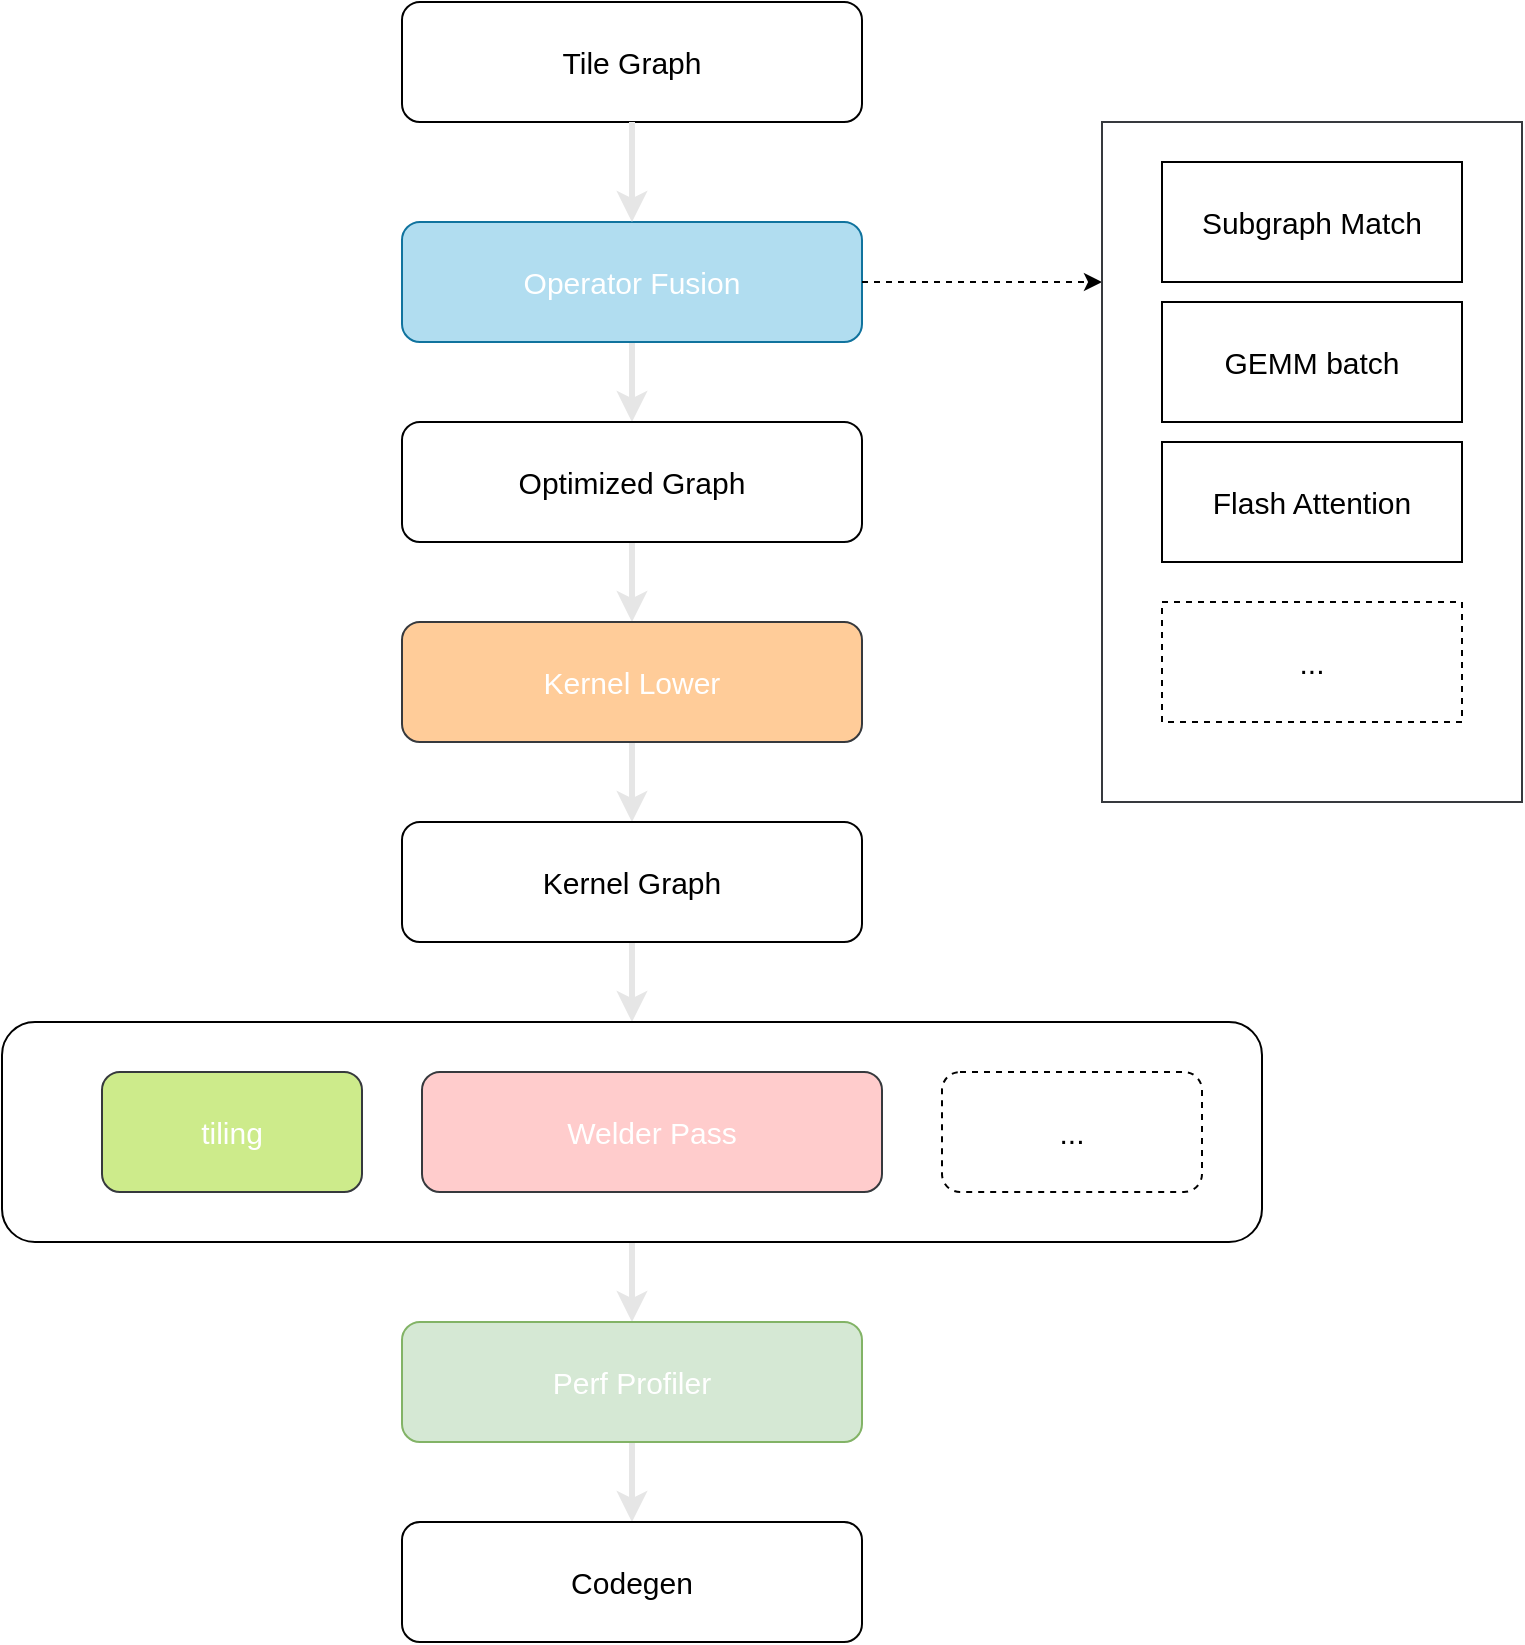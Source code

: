 <mxfile version="22.0.3" type="device">
  <diagram name="第 1 页" id="atiyN8v-rfrlf5Acp6FR">
    <mxGraphModel dx="1242" dy="907" grid="1" gridSize="10" guides="1" tooltips="1" connect="1" arrows="1" fold="1" page="1" pageScale="1" pageWidth="827" pageHeight="1169" math="0" shadow="0">
      <root>
        <mxCell id="0" />
        <mxCell id="1" parent="0" />
        <mxCell id="STGnz_FcKIcirEzFvU5I-5" value="" style="rounded=1;whiteSpace=wrap;html=1;shadow=0;" vertex="1" parent="1">
          <mxGeometry x="250" y="170" width="230" height="60" as="geometry" />
        </mxCell>
        <mxCell id="STGnz_FcKIcirEzFvU5I-6" value="&lt;font style=&quot;font-size: 15px;&quot;&gt;Tile Graph&lt;/font&gt;" style="text;html=1;strokeColor=none;fillColor=none;align=center;verticalAlign=middle;whiteSpace=wrap;rounded=0;" vertex="1" parent="1">
          <mxGeometry x="305" y="185" width="120" height="30" as="geometry" />
        </mxCell>
        <mxCell id="STGnz_FcKIcirEzFvU5I-11" value="" style="edgeStyle=orthogonalEdgeStyle;rounded=0;orthogonalLoop=1;jettySize=auto;html=1;strokeWidth=3;strokeColor=#E6E6E6;exitX=0.5;exitY=1;exitDx=0;exitDy=0;" edge="1" parent="1" source="STGnz_FcKIcirEzFvU5I-7" target="STGnz_FcKIcirEzFvU5I-9">
          <mxGeometry relative="1" as="geometry" />
        </mxCell>
        <mxCell id="STGnz_FcKIcirEzFvU5I-7" value="&lt;font color=&quot;#ffffff&quot; style=&quot;font-size: 15px;&quot;&gt;Operator Fusion&lt;/font&gt;" style="rounded=1;whiteSpace=wrap;html=1;fillColor=#b1ddf0;strokeColor=#10739e;" vertex="1" parent="1">
          <mxGeometry x="250" y="280" width="230" height="60" as="geometry" />
        </mxCell>
        <mxCell id="STGnz_FcKIcirEzFvU5I-8" value="" style="endArrow=classic;html=1;rounded=0;exitX=0.5;exitY=1;exitDx=0;exitDy=0;entryX=0.5;entryY=0;entryDx=0;entryDy=0;strokeColor=#E6E6E6;strokeWidth=3;" edge="1" parent="1" source="STGnz_FcKIcirEzFvU5I-5" target="STGnz_FcKIcirEzFvU5I-7">
          <mxGeometry width="50" height="50" relative="1" as="geometry">
            <mxPoint x="370" y="260" as="sourcePoint" />
            <mxPoint x="420" y="210" as="targetPoint" />
          </mxGeometry>
        </mxCell>
        <mxCell id="STGnz_FcKIcirEzFvU5I-15" value="" style="edgeStyle=orthogonalEdgeStyle;rounded=0;orthogonalLoop=1;jettySize=auto;html=1;strokeWidth=3;strokeColor=#E6E6E6;" edge="1" parent="1" source="STGnz_FcKIcirEzFvU5I-9" target="STGnz_FcKIcirEzFvU5I-12">
          <mxGeometry relative="1" as="geometry" />
        </mxCell>
        <mxCell id="STGnz_FcKIcirEzFvU5I-9" value="&lt;font style=&quot;font-size: 15px;&quot;&gt;Optimized Graph&lt;/font&gt;" style="rounded=1;whiteSpace=wrap;html=1;shadow=0;" vertex="1" parent="1">
          <mxGeometry x="250" y="380" width="230" height="60" as="geometry" />
        </mxCell>
        <mxCell id="STGnz_FcKIcirEzFvU5I-23" value="" style="edgeStyle=orthogonalEdgeStyle;rounded=0;orthogonalLoop=1;jettySize=auto;html=1;strokeWidth=3;strokeColor=#E6E6E6;" edge="1" parent="1" source="STGnz_FcKIcirEzFvU5I-12" target="STGnz_FcKIcirEzFvU5I-22">
          <mxGeometry relative="1" as="geometry" />
        </mxCell>
        <mxCell id="STGnz_FcKIcirEzFvU5I-12" value="&lt;span style=&quot;font-size: 15px;&quot;&gt;&lt;font color=&quot;#ffffff&quot;&gt;Kernel Lower&lt;/font&gt;&lt;/span&gt;" style="rounded=1;whiteSpace=wrap;html=1;shadow=0;fillColor=#ffcc99;strokeColor=#36393d;" vertex="1" parent="1">
          <mxGeometry x="250" y="480" width="230" height="60" as="geometry" />
        </mxCell>
        <mxCell id="STGnz_FcKIcirEzFvU5I-16" value="" style="endArrow=classic;html=1;rounded=0;dashed=1;" edge="1" parent="1">
          <mxGeometry width="50" height="50" relative="1" as="geometry">
            <mxPoint x="480" y="310" as="sourcePoint" />
            <mxPoint x="600" y="310" as="targetPoint" />
          </mxGeometry>
        </mxCell>
        <mxCell id="STGnz_FcKIcirEzFvU5I-17" value="" style="rounded=0;whiteSpace=wrap;html=1;fillColor=#FFFFFF;strokeColor=#36393d;" vertex="1" parent="1">
          <mxGeometry x="600" y="230" width="210" height="340" as="geometry" />
        </mxCell>
        <mxCell id="STGnz_FcKIcirEzFvU5I-19" value="&lt;font style=&quot;font-size: 15px;&quot;&gt;Subgraph Match&lt;/font&gt;" style="rounded=0;whiteSpace=wrap;html=1;" vertex="1" parent="1">
          <mxGeometry x="630" y="250" width="150" height="60" as="geometry" />
        </mxCell>
        <mxCell id="STGnz_FcKIcirEzFvU5I-20" value="&lt;span style=&quot;font-size: 15px;&quot;&gt;GEMM batch&lt;/span&gt;" style="rounded=0;whiteSpace=wrap;html=1;" vertex="1" parent="1">
          <mxGeometry x="630" y="320" width="150" height="60" as="geometry" />
        </mxCell>
        <mxCell id="STGnz_FcKIcirEzFvU5I-21" value="&lt;span style=&quot;font-size: 15px;&quot;&gt;Flash Attention&lt;/span&gt;" style="rounded=0;whiteSpace=wrap;html=1;" vertex="1" parent="1">
          <mxGeometry x="630" y="390" width="150" height="60" as="geometry" />
        </mxCell>
        <mxCell id="STGnz_FcKIcirEzFvU5I-25" value="" style="edgeStyle=orthogonalEdgeStyle;rounded=0;orthogonalLoop=1;jettySize=auto;html=1;strokeWidth=3;strokeColor=#E6E6E6;" edge="1" parent="1" source="STGnz_FcKIcirEzFvU5I-22" target="STGnz_FcKIcirEzFvU5I-24">
          <mxGeometry relative="1" as="geometry" />
        </mxCell>
        <mxCell id="STGnz_FcKIcirEzFvU5I-22" value="&lt;span style=&quot;font-size: 15px;&quot;&gt;Kernel Graph&lt;/span&gt;" style="rounded=1;whiteSpace=wrap;html=1;shadow=0;" vertex="1" parent="1">
          <mxGeometry x="250" y="580" width="230" height="60" as="geometry" />
        </mxCell>
        <mxCell id="STGnz_FcKIcirEzFvU5I-31" value="" style="edgeStyle=orthogonalEdgeStyle;rounded=0;orthogonalLoop=1;jettySize=auto;html=1;strokeWidth=3;strokeColor=#E6E6E6;" edge="1" parent="1" source="STGnz_FcKIcirEzFvU5I-24" target="STGnz_FcKIcirEzFvU5I-30">
          <mxGeometry relative="1" as="geometry" />
        </mxCell>
        <mxCell id="STGnz_FcKIcirEzFvU5I-24" value="" style="rounded=1;whiteSpace=wrap;html=1;" vertex="1" parent="1">
          <mxGeometry x="50" y="680" width="630" height="110" as="geometry" />
        </mxCell>
        <mxCell id="STGnz_FcKIcirEzFvU5I-26" value="&lt;font color=&quot;#ffffff&quot; style=&quot;font-size: 15px;&quot;&gt;tiling&lt;/font&gt;" style="rounded=1;whiteSpace=wrap;html=1;fillColor=#cdeb8b;strokeColor=#36393d;" vertex="1" parent="1">
          <mxGeometry x="100" y="705" width="130" height="60" as="geometry" />
        </mxCell>
        <mxCell id="STGnz_FcKIcirEzFvU5I-27" value="&lt;span style=&quot;font-size: 15px;&quot;&gt;&lt;font color=&quot;#ffffff&quot;&gt;Welder Pass&lt;/font&gt;&lt;/span&gt;" style="rounded=1;whiteSpace=wrap;html=1;fillColor=#ffcccc;strokeColor=#36393d;" vertex="1" parent="1">
          <mxGeometry x="260" y="705" width="230" height="60" as="geometry" />
        </mxCell>
        <mxCell id="STGnz_FcKIcirEzFvU5I-28" value="&lt;span style=&quot;font-size: 15px;&quot;&gt;...&lt;/span&gt;" style="rounded=1;whiteSpace=wrap;html=1;dashed=1;" vertex="1" parent="1">
          <mxGeometry x="520" y="705" width="130" height="60" as="geometry" />
        </mxCell>
        <mxCell id="STGnz_FcKIcirEzFvU5I-29" value="&lt;span style=&quot;font-size: 15px;&quot;&gt;...&lt;/span&gt;" style="rounded=0;whiteSpace=wrap;html=1;dashed=1;" vertex="1" parent="1">
          <mxGeometry x="630" y="470" width="150" height="60" as="geometry" />
        </mxCell>
        <mxCell id="STGnz_FcKIcirEzFvU5I-33" value="" style="edgeStyle=orthogonalEdgeStyle;rounded=0;orthogonalLoop=1;jettySize=auto;html=1;strokeWidth=3;strokeColor=#E6E6E6;" edge="1" parent="1" source="STGnz_FcKIcirEzFvU5I-30" target="STGnz_FcKIcirEzFvU5I-32">
          <mxGeometry relative="1" as="geometry" />
        </mxCell>
        <mxCell id="STGnz_FcKIcirEzFvU5I-30" value="&lt;font color=&quot;#ffffff&quot; style=&quot;font-size: 15px;&quot;&gt;Perf Profiler&lt;/font&gt;" style="rounded=1;whiteSpace=wrap;html=1;fillColor=#d5e8d4;strokeColor=#82b366;" vertex="1" parent="1">
          <mxGeometry x="250" y="830" width="230" height="60" as="geometry" />
        </mxCell>
        <mxCell id="STGnz_FcKIcirEzFvU5I-32" value="&lt;span style=&quot;font-size: 15px;&quot;&gt;Codegen&lt;/span&gt;" style="rounded=1;whiteSpace=wrap;html=1;shadow=0;" vertex="1" parent="1">
          <mxGeometry x="250" y="930" width="230" height="60" as="geometry" />
        </mxCell>
      </root>
    </mxGraphModel>
  </diagram>
</mxfile>

